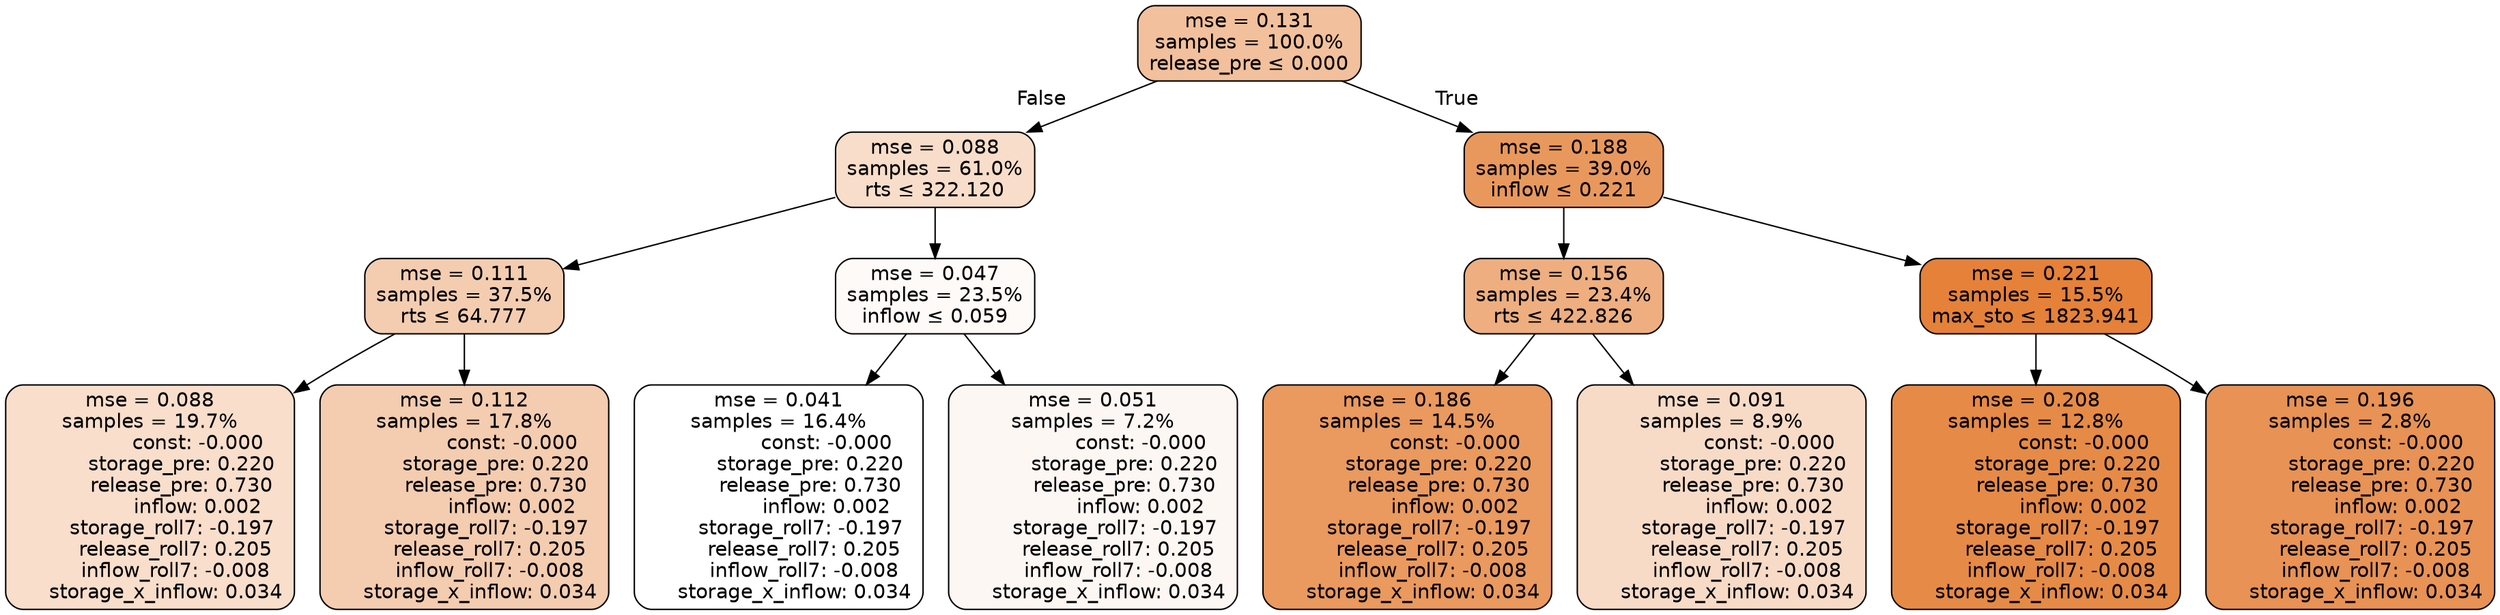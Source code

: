 digraph tree {
node [shape=rectangle, style="filled, rounded", color="black", fontname=helvetica] ;
edge [fontname=helvetica] ;
	"0" [label="mse = 0.131
samples = 100.0%
release_pre &le; 0.000", fillcolor="#f2c09c"]
	"1" [label="mse = 0.088
samples = 61.0%
rts &le; 322.120", fillcolor="#f8ddca"]
	"2" [label="mse = 0.111
samples = 37.5%
rts &le; 64.777", fillcolor="#f4cdb1"]
	"3" [label="mse = 0.088
samples = 19.7%
               const: -0.000
          storage_pre: 0.220
          release_pre: 0.730
               inflow: 0.002
       storage_roll7: -0.197
        release_roll7: 0.205
        inflow_roll7: -0.008
     storage_x_inflow: 0.034", fillcolor="#f8decb"]
	"4" [label="mse = 0.112
samples = 17.8%
               const: -0.000
          storage_pre: 0.220
          release_pre: 0.730
               inflow: 0.002
       storage_roll7: -0.197
        release_roll7: 0.205
        inflow_roll7: -0.008
     storage_x_inflow: 0.034", fillcolor="#f4ccb0"]
	"5" [label="mse = 0.047
samples = 23.5%
inflow &le; 0.059", fillcolor="#fefaf8"]
	"6" [label="mse = 0.041
samples = 16.4%
               const: -0.000
          storage_pre: 0.220
          release_pre: 0.730
               inflow: 0.002
       storage_roll7: -0.197
        release_roll7: 0.205
        inflow_roll7: -0.008
     storage_x_inflow: 0.034", fillcolor="#ffffff"]
	"7" [label="mse = 0.051
samples = 7.2%
               const: -0.000
          storage_pre: 0.220
          release_pre: 0.730
               inflow: 0.002
       storage_roll7: -0.197
        release_roll7: 0.205
        inflow_roll7: -0.008
     storage_x_inflow: 0.034", fillcolor="#fdf7f3"]
	"8" [label="mse = 0.188
samples = 39.0%
inflow &le; 0.221", fillcolor="#e9985d"]
	"9" [label="mse = 0.156
samples = 23.4%
rts &le; 422.826", fillcolor="#eeae80"]
	"10" [label="mse = 0.186
samples = 14.5%
               const: -0.000
          storage_pre: 0.220
          release_pre: 0.730
               inflow: 0.002
       storage_roll7: -0.197
        release_roll7: 0.205
        inflow_roll7: -0.008
     storage_x_inflow: 0.034", fillcolor="#ea995f"]
	"11" [label="mse = 0.091
samples = 8.9%
               const: -0.000
          storage_pre: 0.220
          release_pre: 0.730
               inflow: 0.002
       storage_roll7: -0.197
        release_roll7: 0.205
        inflow_roll7: -0.008
     storage_x_inflow: 0.034", fillcolor="#f7dbc7"]
	"12" [label="mse = 0.221
samples = 15.5%
max_sto &le; 1823.941", fillcolor="#e58139"]
	"13" [label="mse = 0.208
samples = 12.8%
               const: -0.000
          storage_pre: 0.220
          release_pre: 0.730
               inflow: 0.002
       storage_roll7: -0.197
        release_roll7: 0.205
        inflow_roll7: -0.008
     storage_x_inflow: 0.034", fillcolor="#e68a47"]
	"14" [label="mse = 0.196
samples = 2.8%
               const: -0.000
          storage_pre: 0.220
          release_pre: 0.730
               inflow: 0.002
       storage_roll7: -0.197
        release_roll7: 0.205
        inflow_roll7: -0.008
     storage_x_inflow: 0.034", fillcolor="#e89255"]

	"0" -> "1" [labeldistance=2.5, labelangle=45, headlabel="False"]
	"1" -> "2"
	"2" -> "3"
	"2" -> "4"
	"1" -> "5"
	"5" -> "6"
	"5" -> "7"
	"0" -> "8" [labeldistance=2.5, labelangle=-45, headlabel="True"]
	"8" -> "9"
	"9" -> "10"
	"9" -> "11"
	"8" -> "12"
	"12" -> "13"
	"12" -> "14"
}